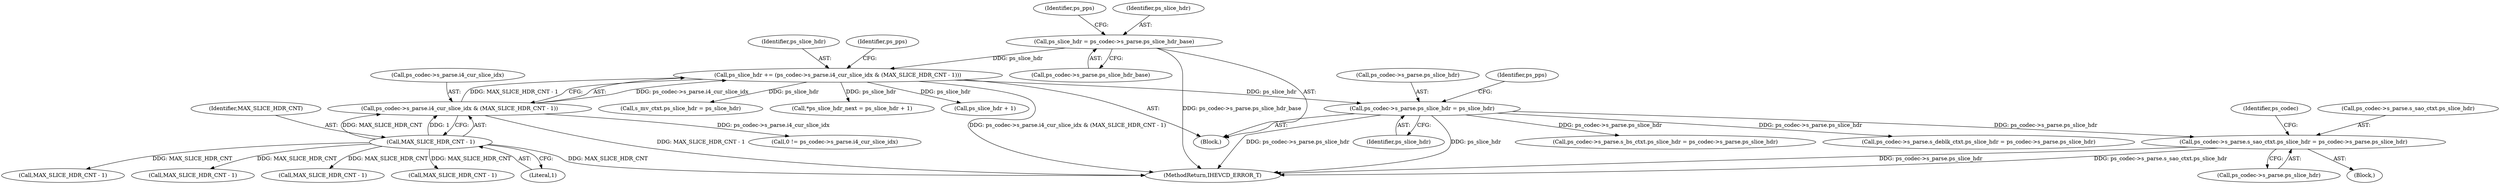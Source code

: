 digraph "0_Android_bcfc7124f6ef9f1ec128fb2e90de774a5b33d199_0@pointer" {
"1005044" [label="(Call,ps_codec->s_parse.s_sao_ctxt.ps_slice_hdr = ps_codec->s_parse.ps_slice_hdr)"];
"1000346" [label="(Call,ps_codec->s_parse.ps_slice_hdr = ps_slice_hdr)"];
"1000235" [label="(Call,ps_slice_hdr += (ps_codec->s_parse.i4_cur_slice_idx & (MAX_SLICE_HDR_CNT - 1)))"];
"1000237" [label="(Call,ps_codec->s_parse.i4_cur_slice_idx & (MAX_SLICE_HDR_CNT - 1))"];
"1000243" [label="(Call,MAX_SLICE_HDR_CNT - 1)"];
"1000214" [label="(Call,ps_slice_hdr = ps_codec->s_parse.ps_slice_hdr_base)"];
"1005052" [label="(Call,ps_codec->s_parse.ps_slice_hdr)"];
"1005079" [label="(MethodReturn,IHEVCD_ERROR_T)"];
"1000244" [label="(Identifier,MAX_SLICE_HDR_CNT)"];
"1004718" [label="(Call,MAX_SLICE_HDR_CNT - 1)"];
"1000354" [label="(Identifier,ps_pps)"];
"1000661" [label="(Call,MAX_SLICE_HDR_CNT - 1)"];
"1000283" [label="(Call,MAX_SLICE_HDR_CNT - 1)"];
"1004028" [label="(Call,ps_codec->s_parse.s_bs_ctxt.ps_slice_hdr = ps_codec->s_parse.ps_slice_hdr)"];
"1000237" [label="(Call,ps_codec->s_parse.i4_cur_slice_idx & (MAX_SLICE_HDR_CNT - 1))"];
"1000588" [label="(Call,MAX_SLICE_HDR_CNT - 1)"];
"1000235" [label="(Call,ps_slice_hdr += (ps_codec->s_parse.i4_cur_slice_idx & (MAX_SLICE_HDR_CNT - 1)))"];
"1005044" [label="(Call,ps_codec->s_parse.s_sao_ctxt.ps_slice_hdr = ps_codec->s_parse.ps_slice_hdr)"];
"1000346" [label="(Call,ps_codec->s_parse.ps_slice_hdr = ps_slice_hdr)"];
"1003218" [label="(Call,s_mv_ctxt.ps_slice_hdr = ps_slice_hdr)"];
"1004576" [label="(Call,*ps_slice_hdr_next = ps_slice_hdr + 1)"];
"1000216" [label="(Call,ps_codec->s_parse.ps_slice_hdr_base)"];
"1000257" [label="(Call,0 != ps_codec->s_parse.i4_cur_slice_idx)"];
"1000347" [label="(Call,ps_codec->s_parse.ps_slice_hdr)"];
"1004578" [label="(Call,ps_slice_hdr + 1)"];
"1000222" [label="(Identifier,ps_pps)"];
"1004983" [label="(Call,ps_codec->s_parse.s_deblk_ctxt.ps_slice_hdr = ps_codec->s_parse.ps_slice_hdr)"];
"1005061" [label="(Identifier,ps_codec)"];
"1005045" [label="(Call,ps_codec->s_parse.s_sao_ctxt.ps_slice_hdr)"];
"1000238" [label="(Call,ps_codec->s_parse.i4_cur_slice_idx)"];
"1000214" [label="(Call,ps_slice_hdr = ps_codec->s_parse.ps_slice_hdr_base)"];
"1000236" [label="(Identifier,ps_slice_hdr)"];
"1000247" [label="(Identifier,ps_pps)"];
"1000352" [label="(Identifier,ps_slice_hdr)"];
"1000245" [label="(Literal,1)"];
"1000243" [label="(Call,MAX_SLICE_HDR_CNT - 1)"];
"1004787" [label="(Block,)"];
"1000190" [label="(Block,)"];
"1000215" [label="(Identifier,ps_slice_hdr)"];
"1005044" -> "1004787"  [label="AST: "];
"1005044" -> "1005052"  [label="CFG: "];
"1005045" -> "1005044"  [label="AST: "];
"1005052" -> "1005044"  [label="AST: "];
"1005061" -> "1005044"  [label="CFG: "];
"1005044" -> "1005079"  [label="DDG: ps_codec->s_parse.ps_slice_hdr"];
"1005044" -> "1005079"  [label="DDG: ps_codec->s_parse.s_sao_ctxt.ps_slice_hdr"];
"1000346" -> "1005044"  [label="DDG: ps_codec->s_parse.ps_slice_hdr"];
"1000346" -> "1000190"  [label="AST: "];
"1000346" -> "1000352"  [label="CFG: "];
"1000347" -> "1000346"  [label="AST: "];
"1000352" -> "1000346"  [label="AST: "];
"1000354" -> "1000346"  [label="CFG: "];
"1000346" -> "1005079"  [label="DDG: ps_codec->s_parse.ps_slice_hdr"];
"1000346" -> "1005079"  [label="DDG: ps_slice_hdr"];
"1000235" -> "1000346"  [label="DDG: ps_slice_hdr"];
"1000346" -> "1004028"  [label="DDG: ps_codec->s_parse.ps_slice_hdr"];
"1000346" -> "1004983"  [label="DDG: ps_codec->s_parse.ps_slice_hdr"];
"1000235" -> "1000190"  [label="AST: "];
"1000235" -> "1000237"  [label="CFG: "];
"1000236" -> "1000235"  [label="AST: "];
"1000237" -> "1000235"  [label="AST: "];
"1000247" -> "1000235"  [label="CFG: "];
"1000235" -> "1005079"  [label="DDG: ps_codec->s_parse.i4_cur_slice_idx & (MAX_SLICE_HDR_CNT - 1)"];
"1000237" -> "1000235"  [label="DDG: ps_codec->s_parse.i4_cur_slice_idx"];
"1000237" -> "1000235"  [label="DDG: MAX_SLICE_HDR_CNT - 1"];
"1000214" -> "1000235"  [label="DDG: ps_slice_hdr"];
"1000235" -> "1003218"  [label="DDG: ps_slice_hdr"];
"1000235" -> "1004576"  [label="DDG: ps_slice_hdr"];
"1000235" -> "1004578"  [label="DDG: ps_slice_hdr"];
"1000237" -> "1000243"  [label="CFG: "];
"1000238" -> "1000237"  [label="AST: "];
"1000243" -> "1000237"  [label="AST: "];
"1000237" -> "1005079"  [label="DDG: MAX_SLICE_HDR_CNT - 1"];
"1000243" -> "1000237"  [label="DDG: MAX_SLICE_HDR_CNT"];
"1000243" -> "1000237"  [label="DDG: 1"];
"1000237" -> "1000257"  [label="DDG: ps_codec->s_parse.i4_cur_slice_idx"];
"1000243" -> "1000245"  [label="CFG: "];
"1000244" -> "1000243"  [label="AST: "];
"1000245" -> "1000243"  [label="AST: "];
"1000243" -> "1005079"  [label="DDG: MAX_SLICE_HDR_CNT"];
"1000243" -> "1000283"  [label="DDG: MAX_SLICE_HDR_CNT"];
"1000243" -> "1000588"  [label="DDG: MAX_SLICE_HDR_CNT"];
"1000243" -> "1000661"  [label="DDG: MAX_SLICE_HDR_CNT"];
"1000243" -> "1004718"  [label="DDG: MAX_SLICE_HDR_CNT"];
"1000214" -> "1000190"  [label="AST: "];
"1000214" -> "1000216"  [label="CFG: "];
"1000215" -> "1000214"  [label="AST: "];
"1000216" -> "1000214"  [label="AST: "];
"1000222" -> "1000214"  [label="CFG: "];
"1000214" -> "1005079"  [label="DDG: ps_codec->s_parse.ps_slice_hdr_base"];
}

